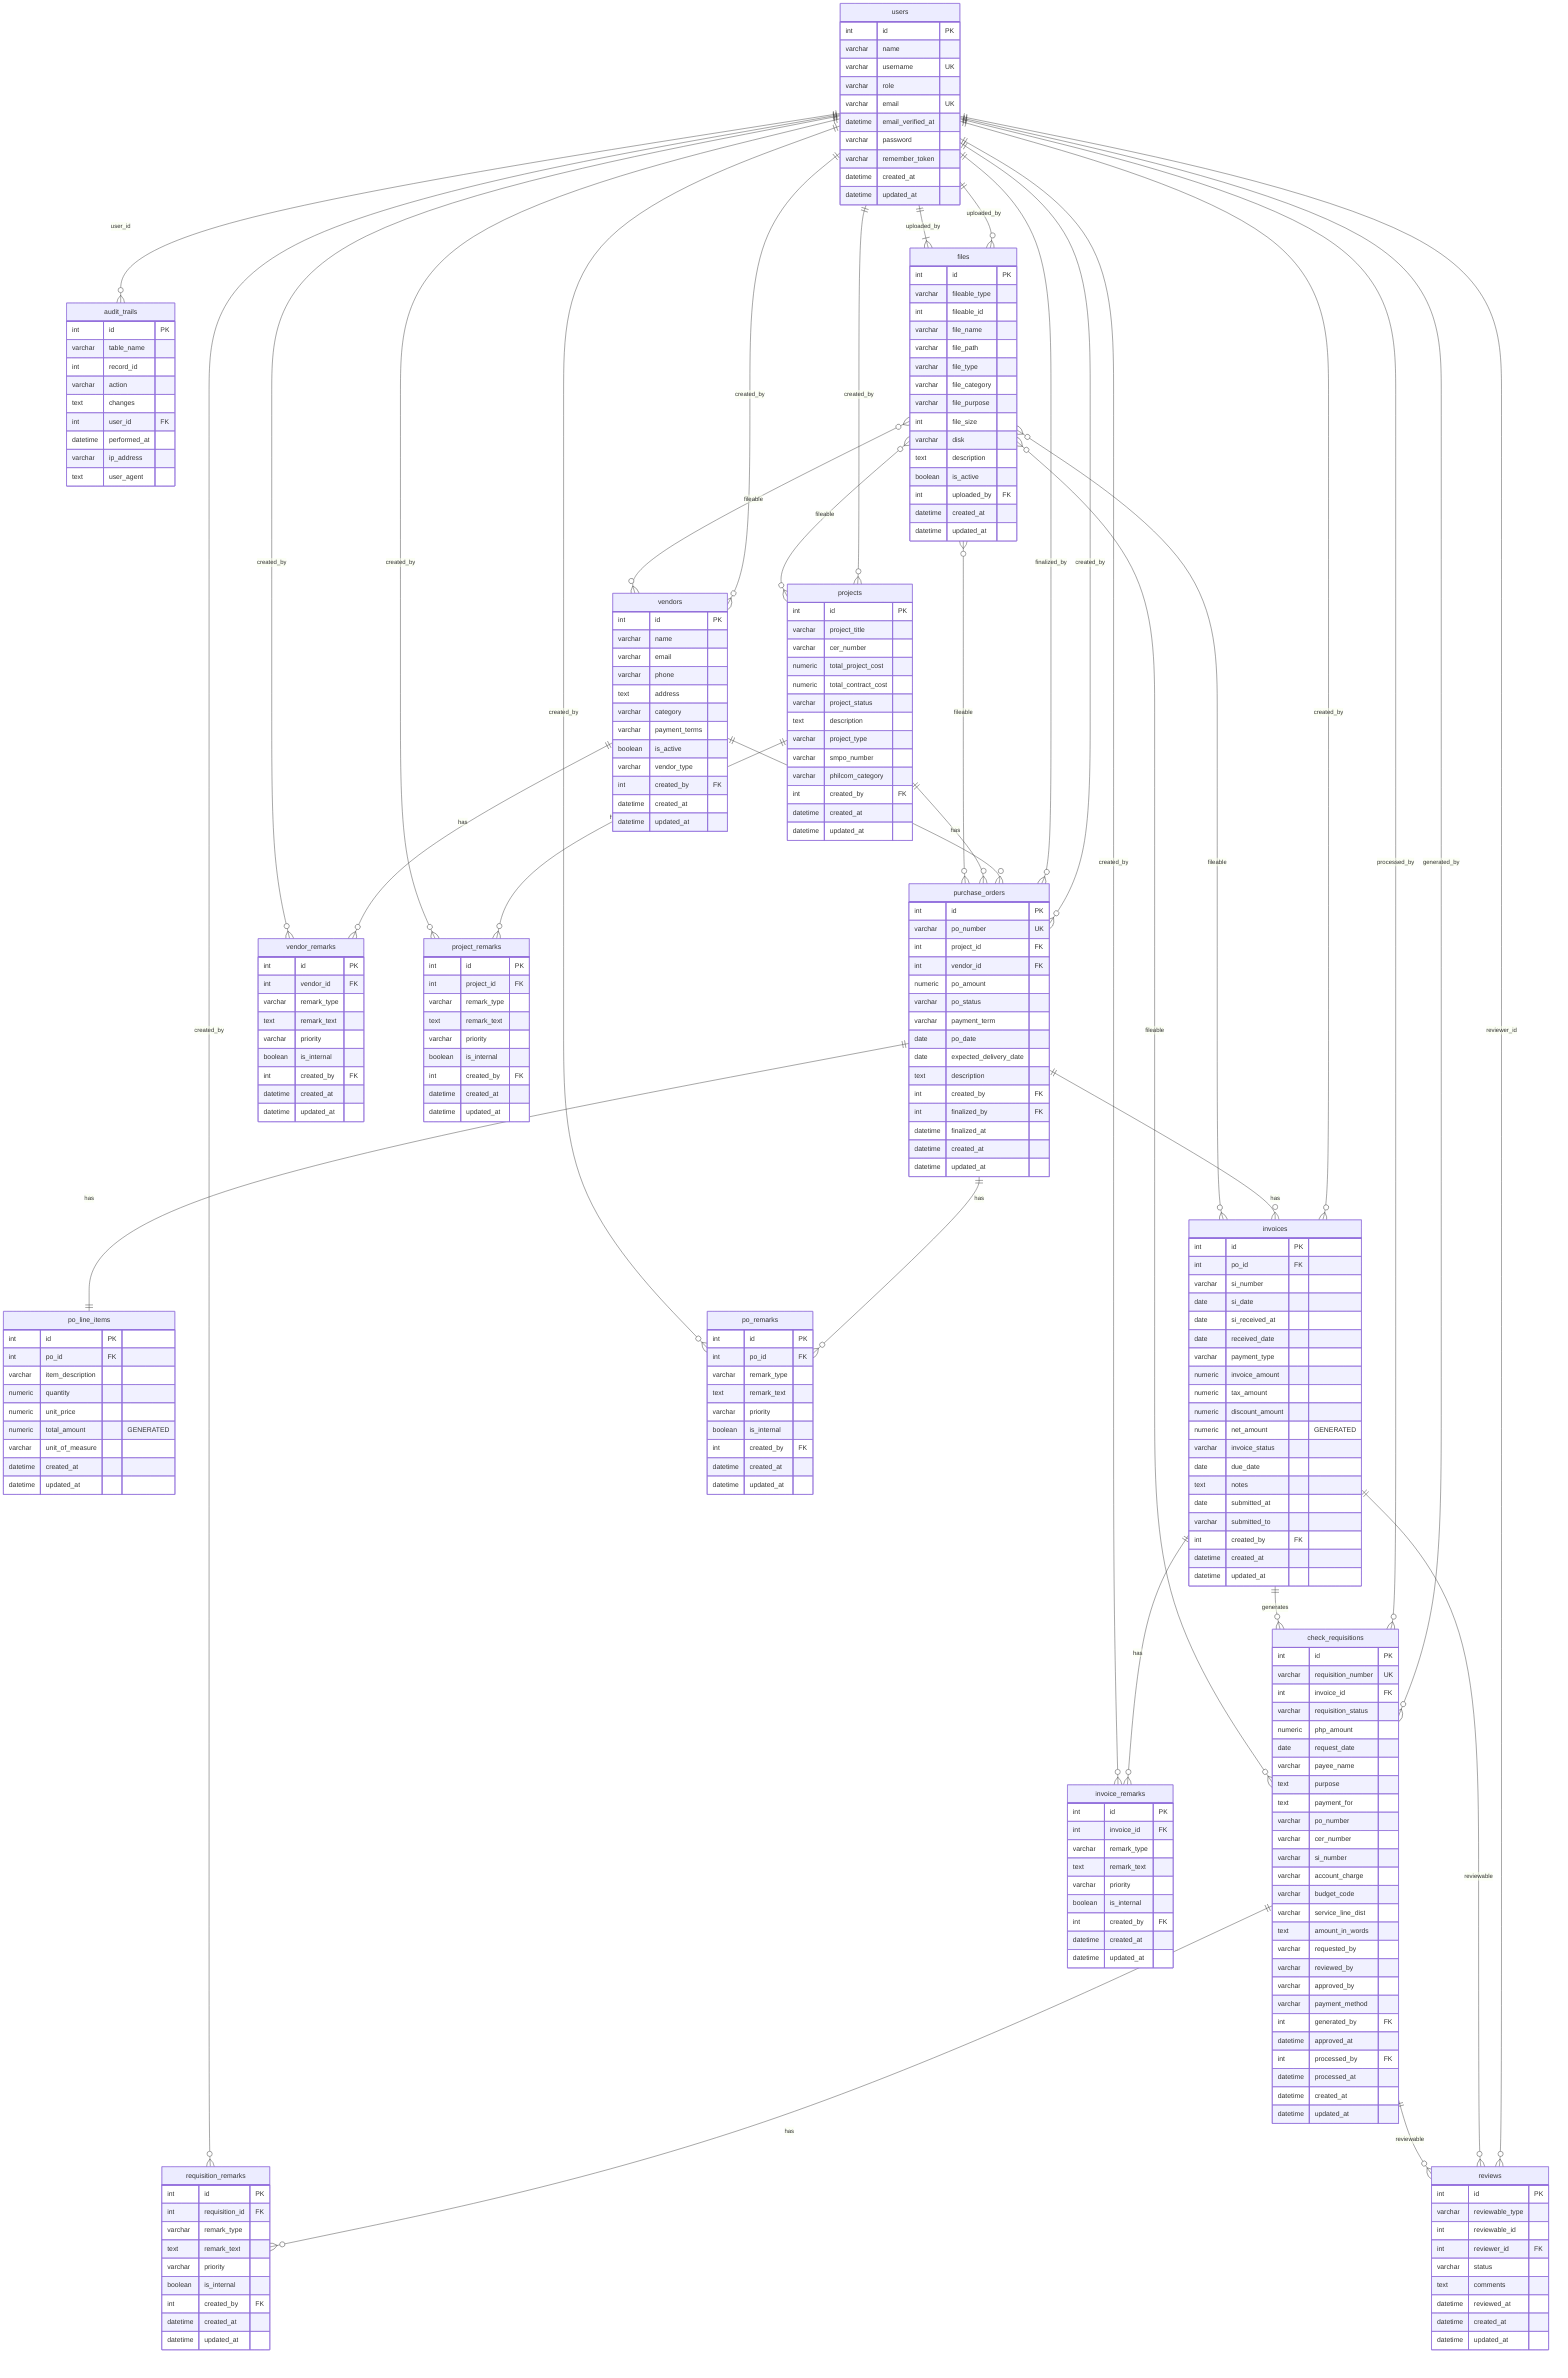 erDiagram
    users {
        int id PK
        varchar name
        varchar username UK
        varchar role
        varchar email UK
        datetime email_verified_at
        varchar password
        varchar remember_token
        datetime created_at
        datetime updated_at
    }

    vendors {
        int id PK
        varchar name
        varchar email
        varchar phone
        text address
        varchar category
        varchar payment_terms
        boolean is_active
        varchar vendor_type
        int created_by FK
        datetime created_at
        datetime updated_at
    }

    projects {
        int id PK
        varchar project_title
        varchar cer_number
        numeric total_project_cost
        numeric total_contract_cost
        varchar project_status
        text description
        varchar project_type
        varchar smpo_number
        varchar philcom_category
        int created_by FK
        datetime created_at
        datetime updated_at
    }

    purchase_orders {
        int id PK
        varchar po_number UK
        int project_id FK
        int vendor_id FK
        numeric po_amount
        varchar po_status
        varchar payment_term
        date po_date
        date expected_delivery_date
        text description
        int created_by FK
        int finalized_by FK
        datetime finalized_at
        datetime created_at
        datetime updated_at
    }

    po_line_items {
        int id PK
        int po_id FK
        varchar item_description
        numeric quantity
        numeric unit_price
        numeric total_amount "GENERATED"
        varchar unit_of_measure
        datetime created_at
        datetime updated_at
    }

    invoices {
        int id PK
        int po_id FK
        varchar si_number
        date si_date
        date si_received_at
        date received_date
        varchar payment_type
        numeric invoice_amount
        numeric tax_amount
        numeric discount_amount
        numeric net_amount "GENERATED"
        varchar invoice_status
        date due_date
        text notes
        date submitted_at
        varchar submitted_to
        int created_by FK
        datetime created_at
        datetime updated_at
    }

    check_requisitions {
        int id PK
        varchar requisition_number UK
        int invoice_id FK
        varchar requisition_status
        numeric php_amount
        date request_date
        varchar payee_name
        text purpose
        text payment_for
        varchar po_number
        varchar cer_number
        varchar si_number
        varchar account_charge
        varchar budget_code
        varchar service_line_dist
        text amount_in_words
        varchar requested_by
        varchar reviewed_by
        varchar approved_by
        varchar payment_method
        int generated_by FK
        datetime approved_at
        int processed_by FK
        datetime processed_at
        datetime created_at
        datetime updated_at
    }

%% REMARKS TABLES
    vendor_remarks {
        int id PK
        int vendor_id FK
        varchar remark_type
        text remark_text
        varchar priority
        boolean is_internal
        int created_by FK
        datetime created_at
        datetime updated_at
    }

    project_remarks {
        int id PK
        int project_id FK
        varchar remark_type
        text remark_text
        varchar priority
        boolean is_internal
        int created_by FK
        datetime created_at
        datetime updated_at
    }

    po_remarks {
        int id PK
        int po_id FK
        varchar remark_type
        text remark_text
        varchar priority
        boolean is_internal
        int created_by FK
        datetime created_at
        datetime updated_at
    }

    invoice_remarks {
        int id PK
        int invoice_id FK
        varchar remark_type
        text remark_text
        varchar priority
        boolean is_internal
        int created_by FK
        datetime created_at
        datetime updated_at
    }

    requisition_remarks {
        int id PK
        int requisition_id FK
        varchar remark_type
        text remark_text
        varchar priority
        boolean is_internal
        int created_by FK
        datetime created_at
        datetime updated_at
    }

    audit_trails {
        int id PK
        varchar table_name
        int record_id
        varchar action
        text changes
        int user_id FK
        datetime performed_at
        varchar ip_address
        text user_agent
    }

    files {
        int id PK
        varchar fileable_type
        int fileable_id
        varchar file_name
        varchar file_path
        varchar file_type
        varchar file_category
        varchar file_purpose
        int file_size
        varchar disk
        text description
        boolean is_active
        int uploaded_by FK
        datetime created_at
        datetime updated_at
    }

    reviews {
        int id PK
        varchar reviewable_type
        int reviewable_id
        int reviewer_id FK
        varchar status
        text comments
        datetime reviewed_at
        datetime created_at
        datetime updated_at
    }


%% Core Entity Relationships
    users ||--o{ vendors : "created_by"
    users ||--o{ projects : "created_by"
    users ||--o{ purchase_orders : "created_by"
    users ||--o{ purchase_orders : "finalized_by"
    users ||--o{ invoices : "created_by"
    users ||--o{ check_requisitions : "generated_by"
    users ||--o{ check_requisitions : "processed_by"
    users ||--o{ audit_trails : "user_id"
    users ||--o{ files : "uploaded_by"

    vendors ||--o{ purchase_orders : "has"
    projects ||--o{ purchase_orders : "has"
    purchase_orders ||--|| po_line_items : "has"
    purchase_orders ||--o{ invoices : "has"
    invoices ||--o{ check_requisitions : "generates"

%% Remarks Relationships
    vendors ||--o{ vendor_remarks : "has"
    projects ||--o{ project_remarks : "has"
    purchase_orders ||--o{ po_remarks : "has"
    invoices ||--o{ invoice_remarks : "has"
    check_requisitions ||--o{ requisition_remarks : "has"

    users ||--o{ vendor_remarks : "created_by"
    users ||--o{ project_remarks : "created_by"
    users ||--o{ po_remarks : "created_by"
    users ||--o{ invoice_remarks : "created_by"
    users ||--o{ requisition_remarks : "created_by"

%% File relationships (polymorphic)
    files }|--|| users : "uploaded_by"
    files }o--o{ projects : "fileable"
    files }o--o{ vendors : "fileable"
    files }o--o{ purchase_orders : "fileable"
    files }o--o{ invoices : "fileable"
    files }o--o{ check_requisitions : "fileable"

    users ||--o{ reviews : "reviewer_id"

    invoices ||--o{ reviews : "reviewable"

    check_requisitions ||--o{ reviews : "reviewable"